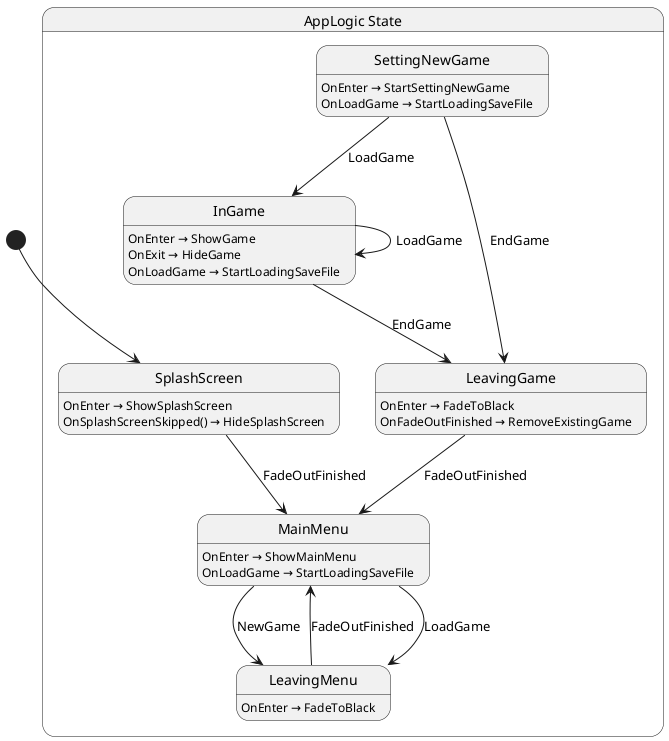 @startuml AppLogic
state "AppLogic State" as Nanomachine_AppLogic_State {
  state "InGame" as Nanomachine_AppLogic_State_InGame
  state "LeavingGame" as Nanomachine_AppLogic_State_LeavingGame
  state "LeavingMenu" as Nanomachine_AppLogic_State_LeavingMenu
  state "MainMenu" as Nanomachine_AppLogic_State_MainMenu
  state "SettingNewGame" as Nanomachine_AppLogic_State_SettingNewGame
  state "SplashScreen" as Nanomachine_AppLogic_State_SplashScreen
}

Nanomachine_AppLogic_State_InGame --> Nanomachine_AppLogic_State_InGame : LoadGame
Nanomachine_AppLogic_State_InGame --> Nanomachine_AppLogic_State_LeavingGame : EndGame
Nanomachine_AppLogic_State_LeavingGame --> Nanomachine_AppLogic_State_MainMenu : FadeOutFinished
Nanomachine_AppLogic_State_LeavingMenu --> Nanomachine_AppLogic_State_MainMenu : FadeOutFinished
Nanomachine_AppLogic_State_MainMenu --> Nanomachine_AppLogic_State_LeavingMenu : LoadGame
Nanomachine_AppLogic_State_MainMenu --> Nanomachine_AppLogic_State_LeavingMenu : NewGame
Nanomachine_AppLogic_State_SettingNewGame --> Nanomachine_AppLogic_State_InGame : LoadGame
Nanomachine_AppLogic_State_SettingNewGame --> Nanomachine_AppLogic_State_LeavingGame : EndGame
Nanomachine_AppLogic_State_SplashScreen --> Nanomachine_AppLogic_State_MainMenu : FadeOutFinished

Nanomachine_AppLogic_State_InGame : OnEnter → ShowGame
Nanomachine_AppLogic_State_InGame : OnExit → HideGame
Nanomachine_AppLogic_State_InGame : OnLoadGame → StartLoadingSaveFile
Nanomachine_AppLogic_State_LeavingGame : OnEnter → FadeToBlack
Nanomachine_AppLogic_State_LeavingGame : OnFadeOutFinished → RemoveExistingGame
Nanomachine_AppLogic_State_LeavingMenu : OnEnter → FadeToBlack
Nanomachine_AppLogic_State_MainMenu : OnEnter → ShowMainMenu
Nanomachine_AppLogic_State_MainMenu : OnLoadGame → StartLoadingSaveFile
Nanomachine_AppLogic_State_SettingNewGame : OnEnter → StartSettingNewGame
Nanomachine_AppLogic_State_SettingNewGame : OnLoadGame → StartLoadingSaveFile
Nanomachine_AppLogic_State_SplashScreen : OnEnter → ShowSplashScreen
Nanomachine_AppLogic_State_SplashScreen : OnSplashScreenSkipped() → HideSplashScreen

[*] --> Nanomachine_AppLogic_State_SplashScreen
@enduml